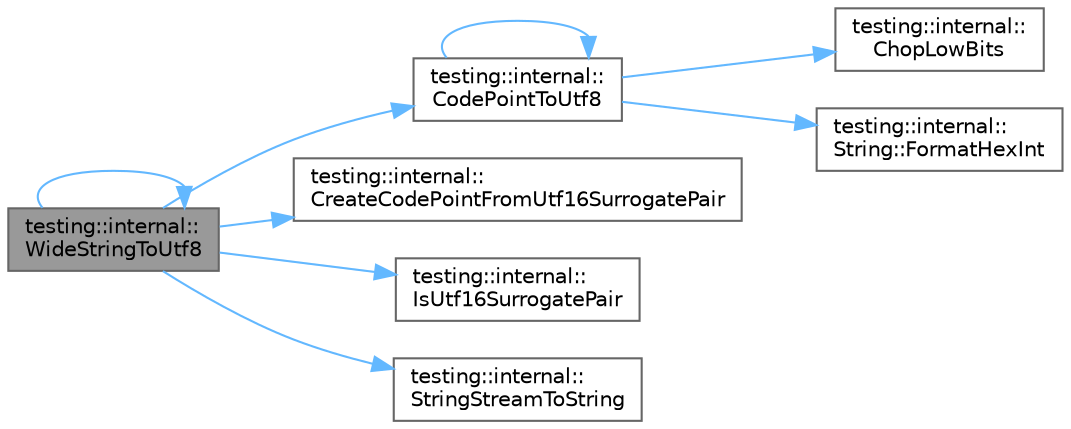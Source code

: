 digraph "testing::internal::WideStringToUtf8"
{
 // LATEX_PDF_SIZE
  bgcolor="transparent";
  edge [fontname=Helvetica,fontsize=10,labelfontname=Helvetica,labelfontsize=10];
  node [fontname=Helvetica,fontsize=10,shape=box,height=0.2,width=0.4];
  rankdir="LR";
  Node1 [id="Node000001",label="testing::internal::\lWideStringToUtf8",height=0.2,width=0.4,color="gray40", fillcolor="grey60", style="filled", fontcolor="black",tooltip=" "];
  Node1 -> Node2 [id="edge1_Node000001_Node000002",color="steelblue1",style="solid",tooltip=" "];
  Node2 [id="Node000002",label="testing::internal::\lCodePointToUtf8",height=0.2,width=0.4,color="grey40", fillcolor="white", style="filled",URL="$namespacetesting_1_1internal.html#a0c0f9558efb9abb965851c4738cdc725",tooltip=" "];
  Node2 -> Node3 [id="edge2_Node000002_Node000003",color="steelblue1",style="solid",tooltip=" "];
  Node3 [id="Node000003",label="testing::internal::\lChopLowBits",height=0.2,width=0.4,color="grey40", fillcolor="white", style="filled",URL="$namespacetesting_1_1internal.html#a2c54b453387aa8a18f2f3e09f10b5a7d",tooltip=" "];
  Node2 -> Node2 [id="edge3_Node000002_Node000002",color="steelblue1",style="solid",tooltip=" "];
  Node2 -> Node4 [id="edge4_Node000002_Node000004",color="steelblue1",style="solid",tooltip=" "];
  Node4 [id="Node000004",label="testing::internal::\lString::FormatHexInt",height=0.2,width=0.4,color="grey40", fillcolor="white", style="filled",URL="$classtesting_1_1internal_1_1_string.html#affe59102e49092fc0684388e9b0c5c1e",tooltip=" "];
  Node1 -> Node5 [id="edge5_Node000001_Node000005",color="steelblue1",style="solid",tooltip=" "];
  Node5 [id="Node000005",label="testing::internal::\lCreateCodePointFromUtf16SurrogatePair",height=0.2,width=0.4,color="grey40", fillcolor="white", style="filled",URL="$namespacetesting_1_1internal.html#ac8ef1bb10cd9e69de939789b759e6bc9",tooltip=" "];
  Node1 -> Node6 [id="edge6_Node000001_Node000006",color="steelblue1",style="solid",tooltip=" "];
  Node6 [id="Node000006",label="testing::internal::\lIsUtf16SurrogatePair",height=0.2,width=0.4,color="grey40", fillcolor="white", style="filled",URL="$namespacetesting_1_1internal.html#a681895f8cc32286211be9889da107394",tooltip=" "];
  Node1 -> Node7 [id="edge7_Node000001_Node000007",color="steelblue1",style="solid",tooltip=" "];
  Node7 [id="Node000007",label="testing::internal::\lStringStreamToString",height=0.2,width=0.4,color="grey40", fillcolor="white", style="filled",URL="$namespacetesting_1_1internal.html#ac0a2b7f69fc829d80a39e925b6417e39",tooltip=" "];
  Node1 -> Node1 [id="edge8_Node000001_Node000001",color="steelblue1",style="solid",tooltip=" "];
}
